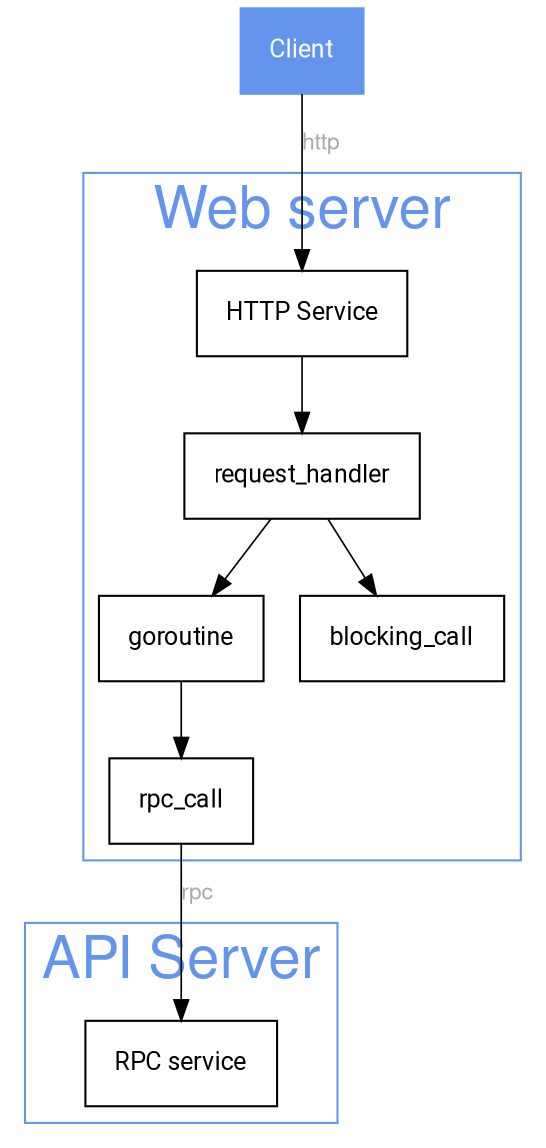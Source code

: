 digraph flow {
        graph [
               fontname="Ubuntu,Roboto-Light,HelveticaNeue-Light,Helvetica,sans-serif",
               fontsize="28px"
               ];
        node [
              fontname="Ubuntu,Roboto,HelveticaNeue,Helvetica,sans-serif",
              fontsize="12px",
              penwidth="1.0",
              margin="0.2",
              shape=rectangle
              ];
        edge [
              fontname="Ubuntu,Roboto-Light,HelveticaNeue-Light,Helvetica,sans-serif",
              fontsize="11px",
              fontcolor=darkgray,
              penwidth="0.8"
              ];

        subgraph cluster_http_server {
                color=cornflowerblue;
                fontcolor=cornflowerblue;
                fillcolor="#e5e5e5";
                label="Web server";

                http_service;
                request_handler;
                goroutine;
                rpc_call;
                blocking_call;

        }

        subgraph cluster_rpc_server {
                color=cornflowerblue;
                fontcolor=cornflowerblue;
                fillcolor="#e5e5e5";
                label="API Server";

                rpc_service;
        }

        // ---------------------------------------------------------------------
        // Nodes.
        http_service [label="HTTP Service"]
        request_handler
        rpc_service [label="RPC service"]

        // Landing nodes.
        client [label="Client",style=filled,fillcolor=cornflowerblue,color=cornflowerblue,fontcolor=white]

        client -> http_service [label="http"]
        http_service -> request_handler
        request_handler -> goroutine
        goroutine -> rpc_call
        rpc_call -> rpc_service [label="rpc"]
        request_handler -> blocking_call

        // Internal services.
        // auth_google [label="Google Authentication",style=filled,fillcolor=gray,color=gray,fontcolor=white]

        // Nodes outside the system.
        // android_search [label="Android Search",style=filled,fillcolor=black,fontcolor=white]


        // Define this at the end:
        // See: http://stackoverflow.com/questions/4714262/graphviz-dot-captions
        label="";
        labelloc=top;
        labeljust=left;
}
